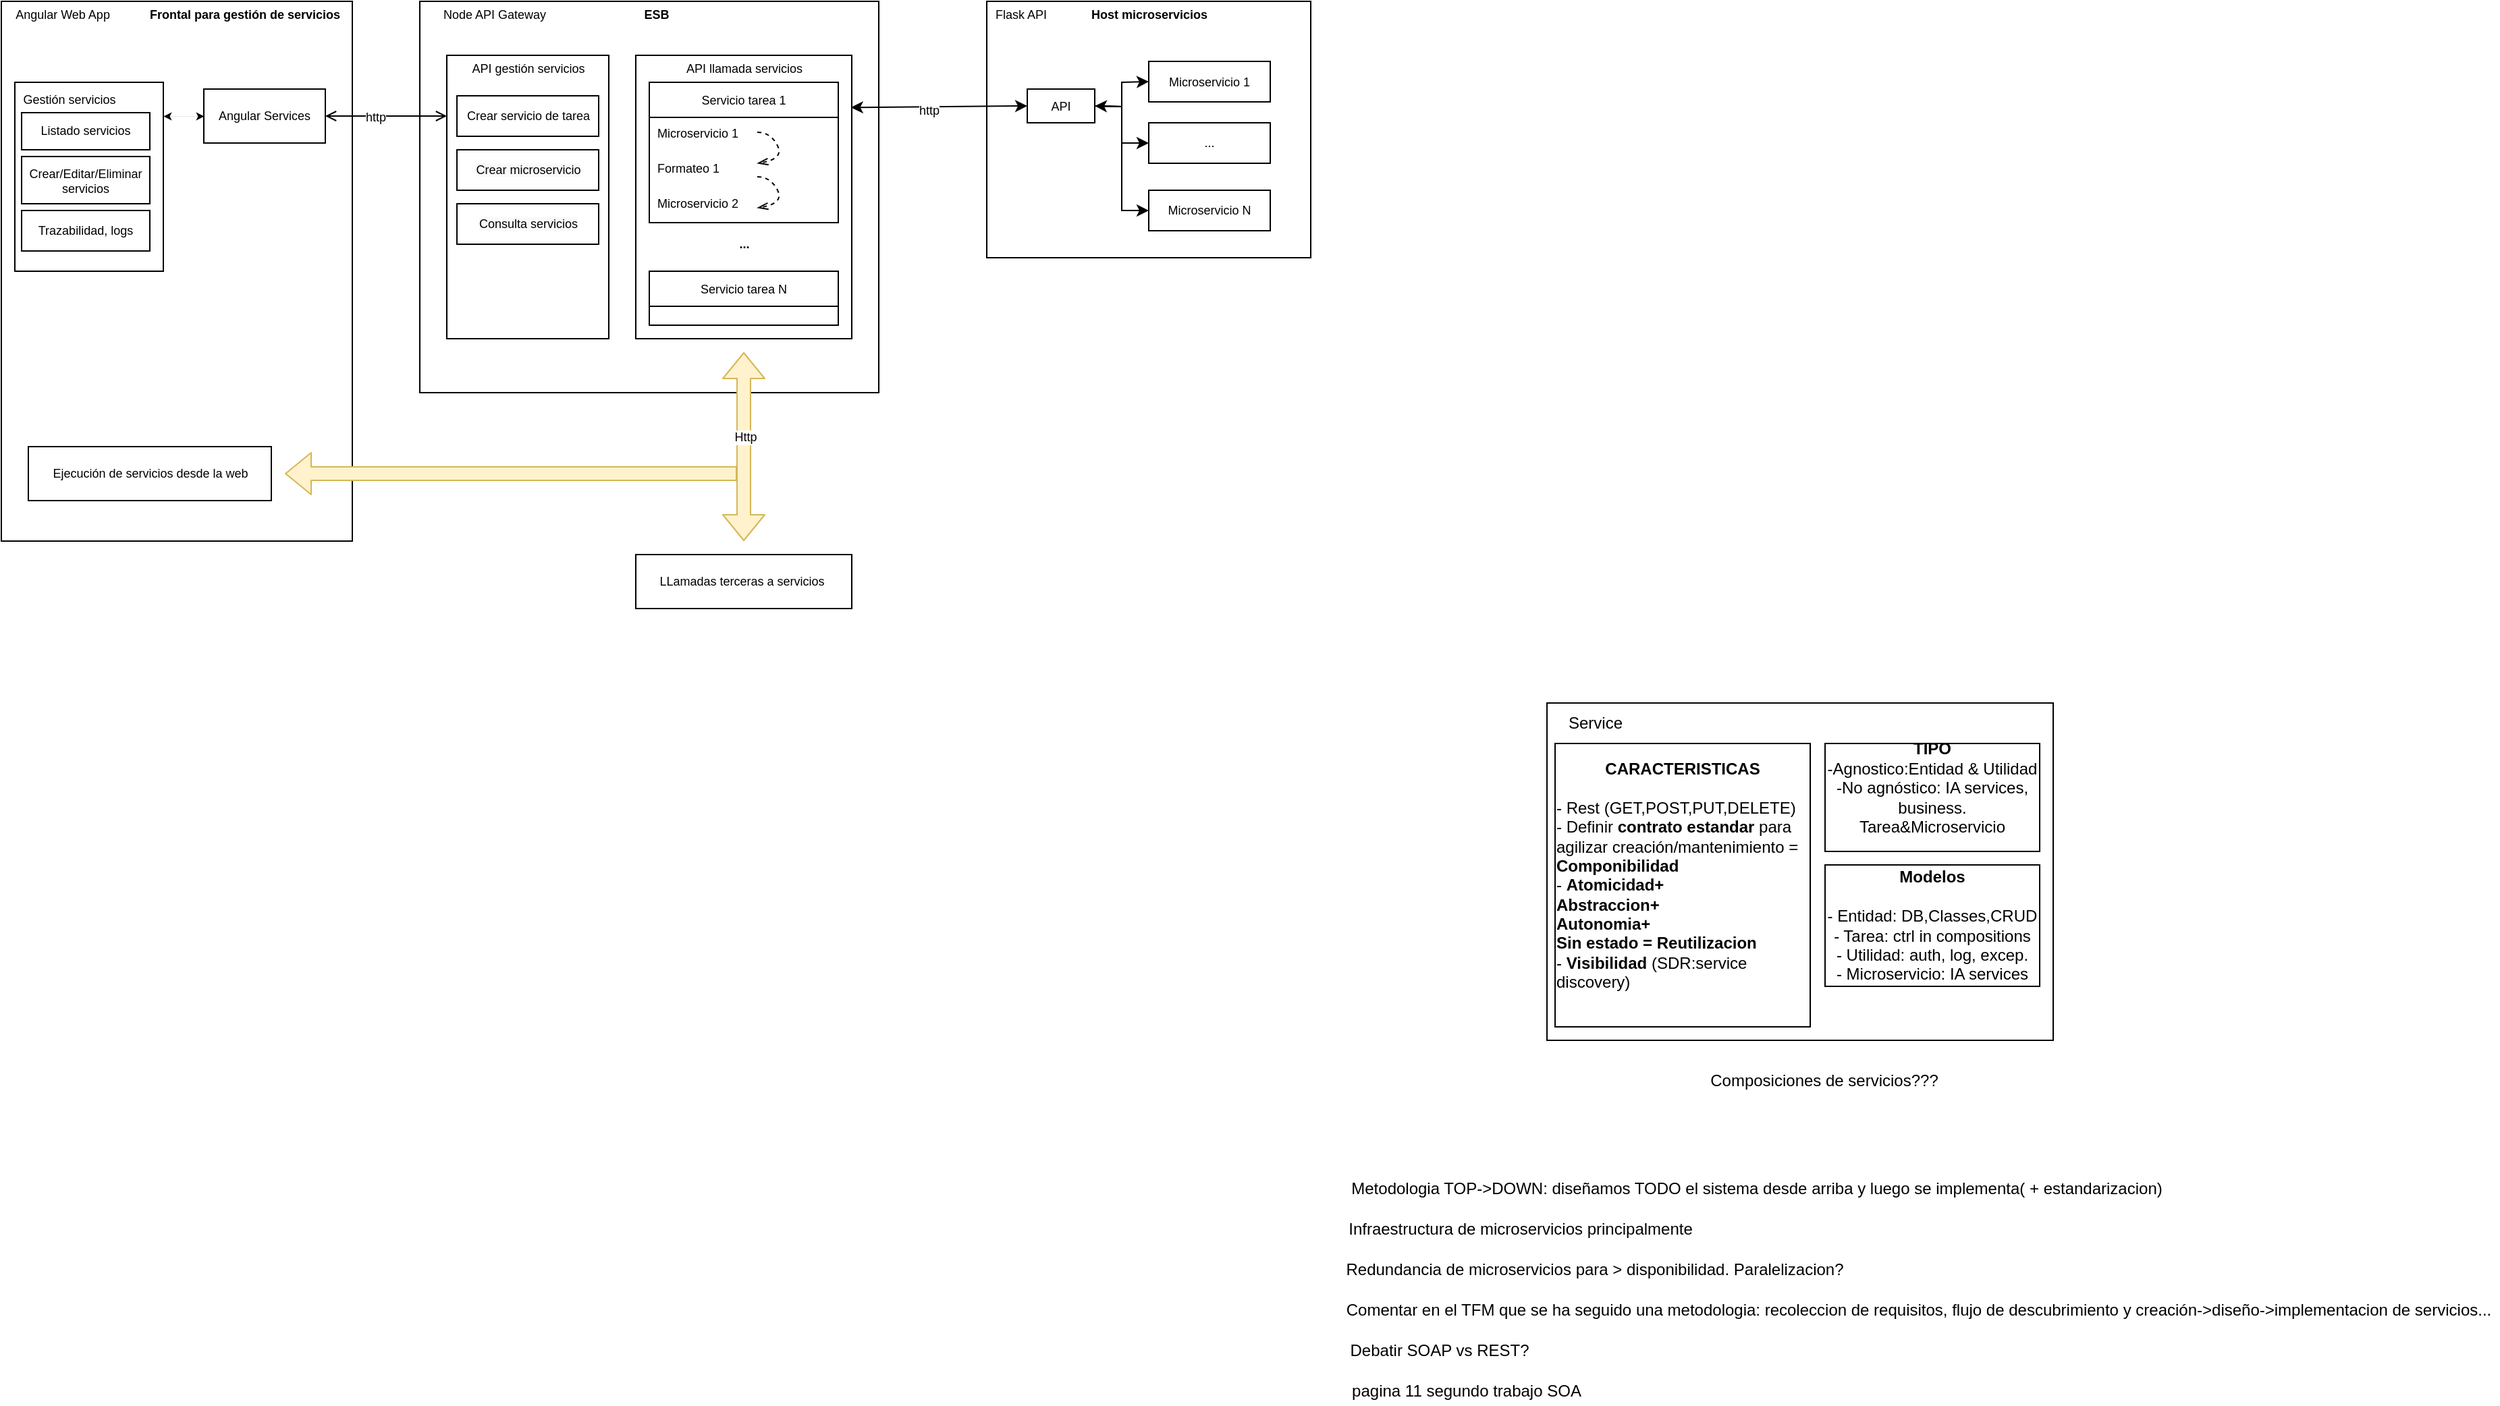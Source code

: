 <mxfile version="18.2.0" type="device" pages="2"><diagram id="kSwtA8MPBux2WmhT60Vk" name="Page-1"><mxGraphModel dx="1422" dy="781" grid="1" gridSize="10" guides="1" tooltips="1" connect="1" arrows="1" fold="1" page="1" pageScale="1" pageWidth="827" pageHeight="1169" math="0" shadow="0"><root><mxCell id="0"/><mxCell id="1" parent="0"/><mxCell id="LFRIOWNnJkut1N133B4v-2" value="" style="rounded=0;whiteSpace=wrap;html=1;" parent="1" vertex="1"><mxGeometry x="30" y="30" width="260" height="400" as="geometry"/></mxCell><mxCell id="LFRIOWNnJkut1N133B4v-3" value="" style="rounded=0;whiteSpace=wrap;html=1;" parent="1" vertex="1"><mxGeometry x="340" y="30" width="340" height="290" as="geometry"/></mxCell><mxCell id="C8WoTiUmXfGyJKSHjqTa-4" value="" style="rounded=0;whiteSpace=wrap;html=1;" parent="1" vertex="1"><mxGeometry x="1175" y="550" width="375" height="250" as="geometry"/></mxCell><mxCell id="C8WoTiUmXfGyJKSHjqTa-5" value="Service" style="text;html=1;strokeColor=none;fillColor=none;align=center;verticalAlign=middle;whiteSpace=wrap;rounded=0;" parent="1" vertex="1"><mxGeometry x="1181" y="550" width="60" height="30" as="geometry"/></mxCell><mxCell id="C8WoTiUmXfGyJKSHjqTa-6" value="&lt;b&gt;CARACTERISTICAS&lt;br&gt;&lt;br&gt;&lt;div style=&quot;text-align: left;&quot;&gt;&lt;span style=&quot;background-color: initial; font-weight: normal;&quot;&gt;- Rest (GET,POST,PUT,DELETE)&lt;/span&gt;&lt;/div&gt;&lt;/b&gt;&lt;div style=&quot;text-align: left;&quot;&gt;&lt;span style=&quot;background-color: initial;&quot;&gt;- Definir &lt;b&gt;contrato estandar &lt;/b&gt;para agilizar creación/mantenimiento = &lt;b&gt;Componibilidad&lt;/b&gt;&lt;/span&gt;&lt;/div&gt;&lt;div style=&quot;text-align: left;&quot;&gt;&lt;span style=&quot;background-color: initial;&quot;&gt;- &lt;b&gt;Atomicidad+&lt;/b&gt;&lt;/span&gt;&lt;/div&gt;&lt;div style=&quot;text-align: left;&quot;&gt;&lt;span style=&quot;background-color: initial;&quot;&gt;&lt;b&gt;Abstraccion+&lt;/b&gt;&lt;/span&gt;&lt;/div&gt;&lt;div style=&quot;text-align: left;&quot;&gt;&lt;span style=&quot;background-color: initial;&quot;&gt;&lt;b&gt;Autonomia+&lt;/b&gt;&lt;/span&gt;&lt;/div&gt;&lt;div style=&quot;text-align: left;&quot;&gt;&lt;b&gt;&lt;span style=&quot;background-color: initial;&quot;&gt;Sin estado =&amp;nbsp;&lt;/span&gt;&lt;span style=&quot;background-color: initial;&quot;&gt;Reutilizacion&lt;/span&gt;&lt;/b&gt;&lt;/div&gt;&lt;div style=&quot;text-align: left;&quot;&gt;&lt;span style=&quot;background-color: initial;&quot;&gt;- &lt;b&gt;Visibilidad &lt;/b&gt;(SDR:service discovery)&lt;/span&gt;&lt;/div&gt;&lt;div style=&quot;text-align: left;&quot;&gt;&lt;br&gt;&lt;/div&gt;" style="rounded=0;whiteSpace=wrap;html=1;" parent="1" vertex="1"><mxGeometry x="1181" y="580" width="189" height="210" as="geometry"/></mxCell><mxCell id="C8WoTiUmXfGyJKSHjqTa-7" value="&lt;b&gt;TIPO&lt;/b&gt;&lt;br&gt;-Agnostico:Entidad &amp;amp; Utilidad&lt;br&gt;-No agnóstico:&amp;nbsp;IA services, business. Tarea&amp;amp;Microservicio&lt;br&gt;&amp;nbsp;" style="rounded=0;whiteSpace=wrap;html=1;" parent="1" vertex="1"><mxGeometry x="1381" y="580" width="159" height="80" as="geometry"/></mxCell><mxCell id="C8WoTiUmXfGyJKSHjqTa-9" value="Composiciones de servicios???" style="text;html=1;align=center;verticalAlign=middle;resizable=0;points=[];autosize=1;strokeColor=none;fillColor=none;" parent="1" vertex="1"><mxGeometry x="1290" y="820" width="180" height="20" as="geometry"/></mxCell><mxCell id="C8WoTiUmXfGyJKSHjqTa-10" value="Metodologia TOP-&amp;gt;DOWN: diseñamos TODO el sistema desde arriba y luego se implementa( + estandarizacion)" style="text;html=1;align=center;verticalAlign=middle;resizable=0;points=[];autosize=1;strokeColor=none;fillColor=none;" parent="1" vertex="1"><mxGeometry x="1020" y="900" width="620" height="20" as="geometry"/></mxCell><mxCell id="C8WoTiUmXfGyJKSHjqTa-12" value="&lt;b&gt;Modelos&lt;br&gt;&lt;/b&gt;&lt;br&gt;- Entidad: DB,Classes,CRUD&lt;br&gt;- Tarea: ctrl in compositions&lt;br&gt;- Utilidad: auth, log, excep.&lt;br&gt;- Microservicio: IA services" style="rounded=0;whiteSpace=wrap;html=1;" parent="1" vertex="1"><mxGeometry x="1381" y="670" width="159" height="90" as="geometry"/></mxCell><mxCell id="C8WoTiUmXfGyJKSHjqTa-13" value="Infraestructura de microservicios principalmente" style="text;html=1;align=center;verticalAlign=middle;resizable=0;points=[];autosize=1;strokeColor=none;fillColor=none;" parent="1" vertex="1"><mxGeometry x="1020" y="930" width="270" height="20" as="geometry"/></mxCell><mxCell id="C8WoTiUmXfGyJKSHjqTa-14" value="Redundancia de microservicios para &amp;gt; disponibilidad. Paralelizacion?" style="text;html=1;align=center;verticalAlign=middle;resizable=0;points=[];autosize=1;strokeColor=none;fillColor=none;" parent="1" vertex="1"><mxGeometry x="1020" y="960" width="380" height="20" as="geometry"/></mxCell><mxCell id="C8WoTiUmXfGyJKSHjqTa-15" value="Comentar en el TFM que se ha seguido una metodologia: recoleccion de requisitos, flujo de descubrimiento y creación-&amp;gt;diseño-&amp;gt;implementacion de servicios..." style="text;html=1;align=center;verticalAlign=middle;resizable=0;points=[];autosize=1;strokeColor=none;fillColor=none;" parent="1" vertex="1"><mxGeometry x="1020" y="990" width="860" height="20" as="geometry"/></mxCell><mxCell id="C8WoTiUmXfGyJKSHjqTa-16" value="Debatir SOAP vs REST?" style="text;html=1;align=center;verticalAlign=middle;resizable=0;points=[];autosize=1;strokeColor=none;fillColor=none;" parent="1" vertex="1"><mxGeometry x="1020" y="1020" width="150" height="20" as="geometry"/></mxCell><mxCell id="C8WoTiUmXfGyJKSHjqTa-17" value="pagina 11 segundo trabajo SOA" style="text;html=1;align=center;verticalAlign=middle;resizable=0;points=[];autosize=1;strokeColor=none;fillColor=none;" parent="1" vertex="1"><mxGeometry x="1020" y="1050" width="190" height="20" as="geometry"/></mxCell><mxCell id="me5ipt9iLoKCVbUcVfFU-1" value="Angular Web App" style="text;html=1;align=center;verticalAlign=middle;resizable=0;points=[];autosize=1;strokeColor=none;fillColor=none;fontSize=9;" vertex="1" parent="1"><mxGeometry x="30" y="30" width="90" height="20" as="geometry"/></mxCell><mxCell id="me5ipt9iLoKCVbUcVfFU-2" value="&lt;b&gt;Frontal para gestión de servicios&lt;/b&gt;" style="text;html=1;align=center;verticalAlign=middle;resizable=0;points=[];autosize=1;strokeColor=none;fillColor=none;fontSize=9;" vertex="1" parent="1"><mxGeometry x="130" y="30" width="160" height="20" as="geometry"/></mxCell><mxCell id="me5ipt9iLoKCVbUcVfFU-5" value="" style="rounded=0;whiteSpace=wrap;html=1;fontSize=9;" vertex="1" parent="1"><mxGeometry x="40" y="90" width="110" height="140" as="geometry"/></mxCell><mxCell id="me5ipt9iLoKCVbUcVfFU-6" value="Angular Services" style="rounded=0;whiteSpace=wrap;html=1;fontSize=9;" vertex="1" parent="1"><mxGeometry x="180" y="95" width="90" height="40" as="geometry"/></mxCell><mxCell id="me5ipt9iLoKCVbUcVfFU-7" value="Node API Gateway" style="text;html=1;align=center;verticalAlign=middle;resizable=0;points=[];autosize=1;strokeColor=none;fillColor=none;fontSize=9;" vertex="1" parent="1"><mxGeometry x="350" y="30" width="90" height="20" as="geometry"/></mxCell><mxCell id="me5ipt9iLoKCVbUcVfFU-8" value="&lt;b&gt;ESB&lt;/b&gt;" style="text;html=1;align=center;verticalAlign=middle;resizable=0;points=[];autosize=1;strokeColor=none;fillColor=none;fontSize=9;" vertex="1" parent="1"><mxGeometry x="500" y="30" width="30" height="20" as="geometry"/></mxCell><mxCell id="me5ipt9iLoKCVbUcVfFU-9" value="" style="rounded=0;whiteSpace=wrap;html=1;fontSize=9;" vertex="1" parent="1"><mxGeometry x="360" y="70" width="120" height="210" as="geometry"/></mxCell><mxCell id="me5ipt9iLoKCVbUcVfFU-10" value="API gestión servicios" style="text;html=1;align=center;verticalAlign=middle;resizable=0;points=[];autosize=1;strokeColor=none;fillColor=none;fontSize=9;" vertex="1" parent="1"><mxGeometry x="370" y="70" width="100" height="20" as="geometry"/></mxCell><mxCell id="me5ipt9iLoKCVbUcVfFU-13" value="Crear servicio de tarea" style="whiteSpace=wrap;html=1;fontSize=9;" vertex="1" parent="1"><mxGeometry x="367.5" y="100" width="105" height="30" as="geometry"/></mxCell><mxCell id="me5ipt9iLoKCVbUcVfFU-14" value="&lt;span style=&quot;color: rgb(0, 0, 0); font-family: Helvetica; font-size: 9px; font-style: normal; font-variant-ligatures: normal; font-variant-caps: normal; font-weight: 400; letter-spacing: normal; orphans: 2; text-align: center; text-indent: 0px; text-transform: none; widows: 2; word-spacing: 0px; -webkit-text-stroke-width: 0px; background-color: rgb(248, 249, 250); text-decoration-thickness: initial; text-decoration-style: initial; text-decoration-color: initial; float: none; display: inline !important;&quot;&gt;Crear microservicio&lt;/span&gt;" style="rounded=0;whiteSpace=wrap;html=1;fontSize=9;" vertex="1" parent="1"><mxGeometry x="367.5" y="140" width="105" height="30" as="geometry"/></mxCell><mxCell id="me5ipt9iLoKCVbUcVfFU-16" value="" style="endArrow=open;html=1;rounded=0;fontSize=9;exitX=1;exitY=0.5;exitDx=0;exitDy=0;endFill=0;startArrow=open;startFill=0;" edge="1" parent="1" source="me5ipt9iLoKCVbUcVfFU-6"><mxGeometry width="50" height="50" relative="1" as="geometry"><mxPoint x="510" y="280" as="sourcePoint"/><mxPoint x="360" y="115" as="targetPoint"/><Array as="points"/></mxGeometry></mxCell><mxCell id="me5ipt9iLoKCVbUcVfFU-81" value="http" style="edgeLabel;html=1;align=center;verticalAlign=middle;resizable=0;points=[];fontSize=9;" vertex="1" connectable="0" parent="me5ipt9iLoKCVbUcVfFU-16"><mxGeometry x="-0.178" y="-1" relative="1" as="geometry"><mxPoint as="offset"/></mxGeometry></mxCell><mxCell id="me5ipt9iLoKCVbUcVfFU-22" value="" style="rounded=0;whiteSpace=wrap;html=1;fontSize=9;" vertex="1" parent="1"><mxGeometry x="760" y="30" width="240" height="190" as="geometry"/></mxCell><mxCell id="me5ipt9iLoKCVbUcVfFU-23" value="&lt;b&gt;Host microservicios&lt;/b&gt;" style="text;html=1;align=center;verticalAlign=middle;resizable=0;points=[];autosize=1;strokeColor=none;fillColor=none;fontSize=9;" vertex="1" parent="1"><mxGeometry x="830" y="30" width="100" height="20" as="geometry"/></mxCell><mxCell id="me5ipt9iLoKCVbUcVfFU-24" value="Flask API" style="text;html=1;align=center;verticalAlign=middle;resizable=0;points=[];autosize=1;strokeColor=none;fillColor=none;fontSize=9;" vertex="1" parent="1"><mxGeometry x="760" y="30" width="50" height="20" as="geometry"/></mxCell><mxCell id="me5ipt9iLoKCVbUcVfFU-25" value="" style="rounded=0;whiteSpace=wrap;html=1;fontSize=9;" vertex="1" parent="1"><mxGeometry x="790" y="95" width="50" height="25" as="geometry"/></mxCell><mxCell id="me5ipt9iLoKCVbUcVfFU-26" value="API" style="text;html=1;strokeColor=none;fillColor=none;align=center;verticalAlign=middle;whiteSpace=wrap;rounded=0;fontSize=9;" vertex="1" parent="1"><mxGeometry x="800" y="100" width="30" height="15" as="geometry"/></mxCell><mxCell id="me5ipt9iLoKCVbUcVfFU-27" value="Microservicio 1" style="rounded=0;whiteSpace=wrap;html=1;fontSize=9;" vertex="1" parent="1"><mxGeometry x="880" y="74.5" width="90" height="30" as="geometry"/></mxCell><mxCell id="me5ipt9iLoKCVbUcVfFU-28" value="..." style="rounded=0;whiteSpace=wrap;html=1;fontSize=9;" vertex="1" parent="1"><mxGeometry x="880" y="120" width="90" height="30" as="geometry"/></mxCell><mxCell id="me5ipt9iLoKCVbUcVfFU-30" value="" style="endArrow=classic;startArrow=classic;html=1;rounded=0;fontSize=9;exitX=0;exitY=0.5;exitDx=0;exitDy=0;entryX=1;entryY=0.5;entryDx=0;entryDy=0;" edge="1" parent="1" source="me5ipt9iLoKCVbUcVfFU-27" target="me5ipt9iLoKCVbUcVfFU-25"><mxGeometry width="50" height="50" relative="1" as="geometry"><mxPoint x="450" y="280" as="sourcePoint"/><mxPoint x="500" y="230" as="targetPoint"/><Array as="points"><mxPoint x="860" y="90"/><mxPoint x="860" y="108"/></Array></mxGeometry></mxCell><mxCell id="me5ipt9iLoKCVbUcVfFU-31" value="" style="endArrow=classic;html=1;rounded=0;fontSize=9;entryX=0;entryY=0.5;entryDx=0;entryDy=0;exitX=1;exitY=0.5;exitDx=0;exitDy=0;" edge="1" parent="1" source="me5ipt9iLoKCVbUcVfFU-25" target="me5ipt9iLoKCVbUcVfFU-28"><mxGeometry width="50" height="50" relative="1" as="geometry"><mxPoint x="450" y="280" as="sourcePoint"/><mxPoint x="500" y="230" as="targetPoint"/><Array as="points"><mxPoint x="860" y="108"/><mxPoint x="860" y="135"/></Array></mxGeometry></mxCell><mxCell id="me5ipt9iLoKCVbUcVfFU-32" value="Microservicio N" style="rounded=0;whiteSpace=wrap;html=1;fontSize=9;" vertex="1" parent="1"><mxGeometry x="880" y="170" width="90" height="30" as="geometry"/></mxCell><mxCell id="me5ipt9iLoKCVbUcVfFU-53" value="" style="rounded=0;whiteSpace=wrap;html=1;labelBackgroundColor=none;fontSize=9;strokeWidth=1;" vertex="1" parent="1"><mxGeometry x="500" y="70" width="160" height="210" as="geometry"/></mxCell><mxCell id="me5ipt9iLoKCVbUcVfFU-54" value="API llamada servicios" style="text;html=1;align=center;verticalAlign=middle;resizable=0;points=[];autosize=1;strokeColor=none;fillColor=none;fontSize=9;" vertex="1" parent="1"><mxGeometry x="530" y="70" width="100" height="20" as="geometry"/></mxCell><mxCell id="me5ipt9iLoKCVbUcVfFU-46" value="Servicio tarea 1" style="swimlane;fontStyle=0;childLayout=stackLayout;horizontal=1;startSize=26;fillColor=none;horizontalStack=0;resizeParent=1;resizeParentMax=0;resizeLast=0;collapsible=1;marginBottom=0;fontSize=9;strokeWidth=1;" vertex="1" parent="1"><mxGeometry x="510" y="90" width="140" height="104" as="geometry"><mxRectangle x="500" y="70" width="100" height="26" as="alternateBounds"/></mxGeometry></mxCell><mxCell id="me5ipt9iLoKCVbUcVfFU-47" value="Microservicio 1" style="text;strokeColor=none;fillColor=none;align=left;verticalAlign=top;spacingLeft=4;spacingRight=4;overflow=hidden;rotatable=0;points=[[0,0.5],[1,0.5]];portConstraint=eastwest;fontSize=9;labelBackgroundColor=none;" vertex="1" parent="me5ipt9iLoKCVbUcVfFU-46"><mxGeometry y="26" width="140" height="26" as="geometry"/></mxCell><mxCell id="me5ipt9iLoKCVbUcVfFU-51" value="" style="endArrow=openThin;html=1;fontSize=9;curved=1;dashed=1;endFill=0;" edge="1" parent="me5ipt9iLoKCVbUcVfFU-46"><mxGeometry width="50" height="50" relative="1" as="geometry"><mxPoint x="80" y="37" as="sourcePoint"/><mxPoint x="80" y="60" as="targetPoint"/><Array as="points"><mxPoint x="90" y="37"/><mxPoint x="100" y="57"/></Array></mxGeometry></mxCell><mxCell id="me5ipt9iLoKCVbUcVfFU-48" value="Formateo 1" style="text;strokeColor=none;fillColor=none;align=left;verticalAlign=top;spacingLeft=4;spacingRight=4;overflow=hidden;rotatable=0;points=[[0,0.5],[1,0.5]];portConstraint=eastwest;fontSize=9;" vertex="1" parent="me5ipt9iLoKCVbUcVfFU-46"><mxGeometry y="52" width="140" height="26" as="geometry"/></mxCell><mxCell id="me5ipt9iLoKCVbUcVfFU-52" value="" style="endArrow=openThin;html=1;fontSize=9;curved=1;dashed=1;endFill=0;" edge="1" parent="me5ipt9iLoKCVbUcVfFU-46"><mxGeometry width="50" height="50" relative="1" as="geometry"><mxPoint x="80.0" y="70" as="sourcePoint"/><mxPoint x="80.0" y="93.0" as="targetPoint"/><Array as="points"><mxPoint x="90" y="70"/><mxPoint x="100" y="90"/></Array></mxGeometry></mxCell><mxCell id="me5ipt9iLoKCVbUcVfFU-49" value="Microservicio 2" style="text;strokeColor=none;fillColor=none;align=left;verticalAlign=top;spacingLeft=4;spacingRight=4;overflow=hidden;rotatable=0;points=[[0,0.5],[1,0.5]];portConstraint=eastwest;fontSize=9;" vertex="1" parent="me5ipt9iLoKCVbUcVfFU-46"><mxGeometry y="78" width="140" height="26" as="geometry"/></mxCell><mxCell id="me5ipt9iLoKCVbUcVfFU-61" value="Servicio tarea N" style="swimlane;fontStyle=0;childLayout=stackLayout;horizontal=1;startSize=26;fillColor=none;horizontalStack=0;resizeParent=1;resizeParentMax=0;resizeLast=0;collapsible=1;marginBottom=0;fontSize=9;strokeWidth=1;" vertex="1" parent="1"><mxGeometry x="510" y="230" width="140" height="40" as="geometry"><mxRectangle x="500" y="70" width="100" height="26" as="alternateBounds"/></mxGeometry></mxCell><mxCell id="me5ipt9iLoKCVbUcVfFU-62" value="&lt;b&gt;...&lt;/b&gt;" style="text;html=1;align=center;verticalAlign=middle;resizable=0;points=[];autosize=1;strokeColor=none;fillColor=none;fontSize=9;" vertex="1" parent="1"><mxGeometry x="570" y="200" width="20" height="20" as="geometry"/></mxCell><mxCell id="me5ipt9iLoKCVbUcVfFU-63" value="Gestión servicios" style="text;html=1;align=center;verticalAlign=middle;resizable=0;points=[];autosize=1;strokeColor=none;fillColor=none;fontSize=9;" vertex="1" parent="1"><mxGeometry x="40" y="92.5" width="80" height="20" as="geometry"/></mxCell><mxCell id="me5ipt9iLoKCVbUcVfFU-65" value="Trazabilidad, logs" style="rounded=0;whiteSpace=wrap;html=1;labelBackgroundColor=none;fontSize=9;strokeWidth=1;" vertex="1" parent="1"><mxGeometry x="45" y="185" width="95" height="30" as="geometry"/></mxCell><mxCell id="me5ipt9iLoKCVbUcVfFU-66" value="Listado servicios" style="rounded=0;whiteSpace=wrap;html=1;labelBackgroundColor=none;fontSize=9;strokeWidth=1;" vertex="1" parent="1"><mxGeometry x="45" y="112.5" width="95" height="27.5" as="geometry"/></mxCell><mxCell id="me5ipt9iLoKCVbUcVfFU-67" value="Crear/Editar/Eliminar servicios" style="rounded=0;whiteSpace=wrap;html=1;labelBackgroundColor=none;fontSize=9;strokeWidth=1;" vertex="1" parent="1"><mxGeometry x="45" y="145" width="95" height="35" as="geometry"/></mxCell><mxCell id="me5ipt9iLoKCVbUcVfFU-68" value="" style="endArrow=classic;startArrow=classic;html=1;dashed=1;fontSize=9;strokeWidth=0;curved=1;entryX=0;entryY=0.5;entryDx=0;entryDy=0;" edge="1" parent="1" target="me5ipt9iLoKCVbUcVfFU-6"><mxGeometry width="50" height="50" relative="1" as="geometry"><mxPoint x="150" y="115" as="sourcePoint"/><mxPoint x="500" y="220" as="targetPoint"/></mxGeometry></mxCell><mxCell id="me5ipt9iLoKCVbUcVfFU-69" value="&lt;span style=&quot;color: rgb(0, 0, 0); font-family: Helvetica; font-size: 9px; font-style: normal; font-variant-ligatures: normal; font-variant-caps: normal; font-weight: 400; letter-spacing: normal; orphans: 2; text-align: center; text-indent: 0px; text-transform: none; widows: 2; word-spacing: 0px; -webkit-text-stroke-width: 0px; background-color: rgb(248, 249, 250); text-decoration-thickness: initial; text-decoration-style: initial; text-decoration-color: initial; float: none; display: inline !important;&quot;&gt;Consulta servicios&lt;/span&gt;" style="rounded=0;whiteSpace=wrap;html=1;fontSize=9;" vertex="1" parent="1"><mxGeometry x="367.5" y="180" width="105" height="30" as="geometry"/></mxCell><mxCell id="me5ipt9iLoKCVbUcVfFU-71" value="" style="rounded=0;whiteSpace=wrap;html=1;labelBackgroundColor=none;fontSize=9;strokeWidth=1;" vertex="1" parent="1"><mxGeometry x="50" y="360" width="180" height="40" as="geometry"/></mxCell><mxCell id="me5ipt9iLoKCVbUcVfFU-72" value="Ejecución de servicios desde la web" style="text;html=1;align=center;verticalAlign=middle;resizable=0;points=[];autosize=1;strokeColor=none;fillColor=none;fontSize=9;" vertex="1" parent="1"><mxGeometry x="60" y="370" width="160" height="20" as="geometry"/></mxCell><mxCell id="me5ipt9iLoKCVbUcVfFU-73" value="" style="endArrow=classic;startArrow=classic;html=1;fontSize=9;strokeWidth=1;curved=1;entryX=0.996;entryY=0.184;entryDx=0;entryDy=0;entryPerimeter=0;exitX=0;exitY=0.5;exitDx=0;exitDy=0;" edge="1" parent="1" source="me5ipt9iLoKCVbUcVfFU-25" target="me5ipt9iLoKCVbUcVfFU-53"><mxGeometry width="50" height="50" relative="1" as="geometry"><mxPoint x="730" y="350" as="sourcePoint"/><mxPoint x="500" y="220" as="targetPoint"/></mxGeometry></mxCell><mxCell id="me5ipt9iLoKCVbUcVfFU-82" value="http" style="edgeLabel;html=1;align=center;verticalAlign=middle;resizable=0;points=[];fontSize=9;" vertex="1" connectable="0" parent="me5ipt9iLoKCVbUcVfFU-73"><mxGeometry x="0.124" y="3" relative="1" as="geometry"><mxPoint as="offset"/></mxGeometry></mxCell><mxCell id="me5ipt9iLoKCVbUcVfFU-76" value="" style="endArrow=classic;html=1;rounded=0;fontSize=9;entryX=0;entryY=0.5;entryDx=0;entryDy=0;exitX=1;exitY=0.5;exitDx=0;exitDy=0;" edge="1" parent="1" source="me5ipt9iLoKCVbUcVfFU-25" target="me5ipt9iLoKCVbUcVfFU-32"><mxGeometry width="50" height="50" relative="1" as="geometry"><mxPoint x="850" y="117.5" as="sourcePoint"/><mxPoint x="890" y="145.0" as="targetPoint"/><Array as="points"><mxPoint x="860" y="108"/><mxPoint x="860" y="185"/><mxPoint x="870" y="185"/></Array></mxGeometry></mxCell><mxCell id="me5ipt9iLoKCVbUcVfFU-77" value="LLamadas terceras a servicios&amp;nbsp;" style="rounded=0;whiteSpace=wrap;html=1;labelBackgroundColor=none;fontSize=9;strokeWidth=1;" vertex="1" parent="1"><mxGeometry x="500" y="440" width="160" height="40" as="geometry"/></mxCell><mxCell id="me5ipt9iLoKCVbUcVfFU-78" value="" style="shape=flexArrow;endArrow=classic;startArrow=classic;html=1;fontSize=9;strokeWidth=1;curved=1;fillColor=#fff2cc;strokeColor=#d6b656;" edge="1" parent="1"><mxGeometry width="100" height="100" relative="1" as="geometry"><mxPoint x="580" y="430" as="sourcePoint"/><mxPoint x="580" y="290" as="targetPoint"/></mxGeometry></mxCell><mxCell id="me5ipt9iLoKCVbUcVfFU-84" value="Http" style="edgeLabel;html=1;align=center;verticalAlign=middle;resizable=0;points=[];fontSize=9;" vertex="1" connectable="0" parent="me5ipt9iLoKCVbUcVfFU-78"><mxGeometry x="0.103" y="-1" relative="1" as="geometry"><mxPoint as="offset"/></mxGeometry></mxCell><mxCell id="me5ipt9iLoKCVbUcVfFU-80" value="" style="shape=flexArrow;endArrow=classic;html=1;fontSize=9;strokeWidth=1;curved=1;fillColor=#fff2cc;strokeColor=#d6b656;" edge="1" parent="1"><mxGeometry width="50" height="50" relative="1" as="geometry"><mxPoint x="575" y="380" as="sourcePoint"/><mxPoint x="240" y="380" as="targetPoint"/></mxGeometry></mxCell></root></mxGraphModel></diagram><diagram id="aH9vKEMGwDEY28pCfCPZ" name="Page-2"><mxGraphModel dx="1422" dy="781" grid="1" gridSize="10" guides="1" tooltips="1" connect="1" arrows="1" fold="1" page="1" pageScale="1" pageWidth="827" pageHeight="1169" math="0" shadow="0"><root><mxCell id="0"/><mxCell id="1" parent="0"/><mxCell id="lL-SZ3hHJT7RRUp27_Zz-1" value="" style="rounded=0;whiteSpace=wrap;html=1;" parent="1" vertex="1"><mxGeometry x="20" y="20" width="740" height="450" as="geometry"/></mxCell><mxCell id="lL-SZ3hHJT7RRUp27_Zz-3" value="" style="rounded=0;whiteSpace=wrap;html=1;" parent="1" vertex="1"><mxGeometry x="1110" y="120" width="410" height="540" as="geometry"/></mxCell><mxCell id="lL-SZ3hHJT7RRUp27_Zz-4" value="Node API Gateway - ESB" style="text;html=1;align=center;verticalAlign=middle;resizable=0;points=[];autosize=1;strokeColor=none;fillColor=none;" parent="1" vertex="1"><mxGeometry x="1120" y="130" width="150" height="20" as="geometry"/></mxCell><mxCell id="lL-SZ3hHJT7RRUp27_Zz-6" value="" style="rounded=0;whiteSpace=wrap;html=1;fillColor=#dae8fc;strokeColor=#6c8ebf;" parent="1" vertex="1"><mxGeometry x="20" y="60" width="130" height="410" as="geometry"/></mxCell><mxCell id="lL-SZ3hHJT7RRUp27_Zz-9" value="" style="rounded=0;whiteSpace=wrap;html=1;fillColor=#dae8fc;strokeColor=#6c8ebf;" parent="1" vertex="1"><mxGeometry x="20" y="20" width="740" height="40" as="geometry"/></mxCell><mxCell id="lL-SZ3hHJT7RRUp27_Zz-7" value="Inventario de servicios" style="rounded=0;whiteSpace=wrap;html=1;" parent="1" vertex="1"><mxGeometry x="20" y="60" width="130" height="40" as="geometry"/></mxCell><mxCell id="lL-SZ3hHJT7RRUp27_Zz-10" value="Login" style="rounded=0;whiteSpace=wrap;html=1;" parent="1" vertex="1"><mxGeometry x="680" y="20" width="80" height="40" as="geometry"/></mxCell><mxCell id="lL-SZ3hHJT7RRUp27_Zz-11" value="SuperIA" style="text;html=1;align=center;verticalAlign=middle;resizable=0;points=[];autosize=1;strokeColor=none;fillColor=none;" parent="1" vertex="1"><mxGeometry x="30" y="30" width="60" height="20" as="geometry"/></mxCell><mxCell id="lL-SZ3hHJT7RRUp27_Zz-12" value="Tarea" style="rounded=0;whiteSpace=wrap;html=1;" parent="1" vertex="1"><mxGeometry x="60" y="100" width="90" height="30" as="geometry"/></mxCell><mxCell id="lL-SZ3hHJT7RRUp27_Zz-13" value="Microservicio" style="rounded=0;whiteSpace=wrap;html=1;" parent="1" vertex="1"><mxGeometry x="60" y="130" width="90" height="30" as="geometry"/></mxCell><mxCell id="lL-SZ3hHJT7RRUp27_Zz-15" value="Servicios de tarea" style="rounded=0;whiteSpace=wrap;html=1;fillColor=#dae8fc;strokeColor=#6c8ebf;" parent="1" vertex="1"><mxGeometry x="190" y="90" width="100" height="30" as="geometry"/></mxCell><mxCell id="lL-SZ3hHJT7RRUp27_Zz-16" value="" style="rounded=0;whiteSpace=wrap;html=1;" parent="1" vertex="1"><mxGeometry x="190" y="120" width="490" height="310" as="geometry"/></mxCell><mxCell id="lL-SZ3hHJT7RRUp27_Zz-17" value="" style="rounded=0;whiteSpace=wrap;html=1;" parent="1" vertex="1"><mxGeometry x="190" y="120" width="490" height="30" as="geometry"/></mxCell><mxCell id="lL-SZ3hHJT7RRUp27_Zz-18" value="Servicio tarea 1" style="text;html=1;align=center;verticalAlign=middle;resizable=0;points=[];autosize=1;strokeColor=none;fillColor=none;" parent="1" vertex="1"><mxGeometry x="190" y="125" width="100" height="20" as="geometry"/></mxCell><mxCell id="lL-SZ3hHJT7RRUp27_Zz-19" value="Editar - Eliminar" style="text;html=1;align=center;verticalAlign=middle;resizable=0;points=[];autosize=1;strokeColor=none;fillColor=none;" parent="1" vertex="1"><mxGeometry x="540" y="125" width="100" height="20" as="geometry"/></mxCell><mxCell id="lL-SZ3hHJT7RRUp27_Zz-20" value="" style="rounded=0;whiteSpace=wrap;html=1;fillColor=#E8E8E8;" parent="1" vertex="1"><mxGeometry x="190" y="260" width="490" height="30" as="geometry"/></mxCell><mxCell id="lL-SZ3hHJT7RRUp27_Zz-21" value="Servicio tarea 2" style="text;html=1;align=center;verticalAlign=middle;resizable=0;points=[];autosize=1;strokeColor=none;fillColor=none;" parent="1" vertex="1"><mxGeometry x="190" y="265" width="100" height="20" as="geometry"/></mxCell><mxCell id="lL-SZ3hHJT7RRUp27_Zz-22" value="Editar - Eliminar" style="text;html=1;align=center;verticalAlign=middle;resizable=0;points=[];autosize=1;strokeColor=none;fillColor=none;" parent="1" vertex="1"><mxGeometry x="540" y="265" width="100" height="20" as="geometry"/></mxCell><mxCell id="lL-SZ3hHJT7RRUp27_Zz-29" value="" style="triangle;whiteSpace=wrap;html=1;rotation=-90;" parent="1" vertex="1"><mxGeometry x="660" y="130" width="10" height="10" as="geometry"/></mxCell><mxCell id="lL-SZ3hHJT7RRUp27_Zz-30" value="" style="triangle;whiteSpace=wrap;html=1;rotation=90;" parent="1" vertex="1"><mxGeometry x="660" y="270" width="10" height="10" as="geometry"/></mxCell><mxCell id="lL-SZ3hHJT7RRUp27_Zz-32" value="" style="rounded=0;whiteSpace=wrap;html=1;" parent="1" vertex="1"><mxGeometry x="190" y="290" width="490" height="30" as="geometry"/></mxCell><mxCell id="lL-SZ3hHJT7RRUp27_Zz-33" value="Servicio tarea 3" style="text;html=1;align=center;verticalAlign=middle;resizable=0;points=[];autosize=1;strokeColor=none;fillColor=none;" parent="1" vertex="1"><mxGeometry x="190" y="295" width="100" height="20" as="geometry"/></mxCell><mxCell id="lL-SZ3hHJT7RRUp27_Zz-34" value="Editar - Eliminar" style="text;html=1;align=center;verticalAlign=middle;resizable=0;points=[];autosize=1;strokeColor=none;fillColor=none;" parent="1" vertex="1"><mxGeometry x="540" y="295" width="100" height="20" as="geometry"/></mxCell><mxCell id="lL-SZ3hHJT7RRUp27_Zz-35" value="" style="triangle;whiteSpace=wrap;html=1;rotation=90;" parent="1" vertex="1"><mxGeometry x="660" y="300" width="10" height="10" as="geometry"/></mxCell><mxCell id="lL-SZ3hHJT7RRUp27_Zz-37" value="" style="shape=cube;whiteSpace=wrap;html=1;boundedLbl=1;backgroundOutline=1;darkOpacity=0.05;darkOpacity2=0.1;" parent="1" vertex="1"><mxGeometry x="260" y="180" width="110" height="50" as="geometry"/></mxCell><mxCell id="Z5ZLrqj8hMmxRgHSuCvr-3" value="" style="edgeStyle=orthogonalEdgeStyle;rounded=0;orthogonalLoop=1;jettySize=auto;html=1;" edge="1" parent="1" source="lL-SZ3hHJT7RRUp27_Zz-40" target="Z5ZLrqj8hMmxRgHSuCvr-1"><mxGeometry relative="1" as="geometry"><Array as="points"><mxPoint x="620" y="210"/><mxPoint x="620" y="210"/></Array></mxGeometry></mxCell><mxCell id="lL-SZ3hHJT7RRUp27_Zz-40" value="" style="shape=cube;whiteSpace=wrap;html=1;boundedLbl=1;backgroundOutline=1;darkOpacity=0.05;darkOpacity2=0.1;" parent="1" vertex="1"><mxGeometry x="500" y="180" width="110" height="50" as="geometry"/></mxCell><mxCell id="lL-SZ3hHJT7RRUp27_Zz-68" style="edgeStyle=orthogonalEdgeStyle;rounded=0;orthogonalLoop=1;jettySize=auto;html=1;exitX=1;exitY=0.25;exitDx=0;exitDy=0;entryX=0;entryY=0.5;entryDx=0;entryDy=0;" parent="1" source="lL-SZ3hHJT7RRUp27_Zz-46" target="lL-SZ3hHJT7RRUp27_Zz-64" edge="1"><mxGeometry relative="1" as="geometry"><Array as="points"><mxPoint x="401" y="207"/></Array></mxGeometry></mxCell><mxCell id="lL-SZ3hHJT7RRUp27_Zz-46" value="Microservicio 1" style="text;html=1;strokeColor=none;fillColor=none;align=center;verticalAlign=middle;whiteSpace=wrap;rounded=0;" parent="1" vertex="1"><mxGeometry x="280" y="200" width="90" height="30" as="geometry"/></mxCell><mxCell id="lL-SZ3hHJT7RRUp27_Zz-47" value="Microservicio 2" style="text;html=1;strokeColor=none;fillColor=none;align=center;verticalAlign=middle;whiteSpace=wrap;rounded=0;" parent="1" vertex="1"><mxGeometry x="520" y="200" width="90" height="30" as="geometry"/></mxCell><mxCell id="lL-SZ3hHJT7RRUp27_Zz-69" style="edgeStyle=orthogonalEdgeStyle;rounded=0;orthogonalLoop=1;jettySize=auto;html=1;exitX=1;exitY=0.5;exitDx=0;exitDy=0;" parent="1" source="lL-SZ3hHJT7RRUp27_Zz-64" target="lL-SZ3hHJT7RRUp27_Zz-40" edge="1"><mxGeometry relative="1" as="geometry"/></mxCell><mxCell id="lL-SZ3hHJT7RRUp27_Zz-64" value="Formateo" style="shape=step;perimeter=stepPerimeter;whiteSpace=wrap;html=1;fixedSize=1;size=10.0;" parent="1" vertex="1"><mxGeometry x="391" y="190" width="80" height="30" as="geometry"/></mxCell><mxCell id="lL-SZ3hHJT7RRUp27_Zz-67" style="edgeStyle=orthogonalEdgeStyle;rounded=0;orthogonalLoop=1;jettySize=auto;html=1;exitX=1;exitY=0.5;exitDx=0;exitDy=0;" parent="1" source="lL-SZ3hHJT7RRUp27_Zz-65" target="lL-SZ3hHJT7RRUp27_Zz-37" edge="1"><mxGeometry relative="1" as="geometry"/></mxCell><mxCell id="lL-SZ3hHJT7RRUp27_Zz-65" value="&lt;font style=&quot;font-size: 9px;&quot;&gt;Input&lt;/font&gt;" style="ellipse;shape=doubleEllipse;whiteSpace=wrap;html=1;aspect=fixed;" parent="1" vertex="1"><mxGeometry x="200" y="185" width="40" height="40" as="geometry"/></mxCell><mxCell id="lL-SZ3hHJT7RRUp27_Zz-76" value="" style="rounded=0;whiteSpace=wrap;html=1;fillColor=#E8E8E8;" parent="1" vertex="1"><mxGeometry x="190" y="320" width="490" height="30" as="geometry"/></mxCell><mxCell id="lL-SZ3hHJT7RRUp27_Zz-75" value="..." style="text;html=1;align=center;verticalAlign=middle;resizable=0;points=[];autosize=1;strokeColor=none;fillColor=none;fontStyle=1" parent="1" vertex="1"><mxGeometry x="420" y="325" width="30" height="20" as="geometry"/></mxCell><mxCell id="lL-SZ3hHJT7RRUp27_Zz-77" value="Cada microservicio podría implementarse como una API REST sencilla en python con &lt;b&gt;flask&lt;/b&gt;" style="text;html=1;align=center;verticalAlign=middle;resizable=0;points=[];autosize=1;strokeColor=none;fillColor=none;" parent="1" vertex="1"><mxGeometry x="50" y="500" width="500" height="20" as="geometry"/></mxCell><mxCell id="lL-SZ3hHJT7RRUp27_Zz-78" value="Habría que crear &lt;b&gt;hosts de microservicios&lt;/b&gt;. Un host es un Web API que publica la funcionalidad de los microservicios en forma de recursos REST&amp;nbsp;" style="text;html=1;align=center;verticalAlign=middle;resizable=0;points=[];autosize=1;strokeColor=none;fillColor=none;" parent="1" vertex="1"><mxGeometry x="50" y="520" width="800" height="20" as="geometry"/></mxCell><mxCell id="Z5ZLrqj8hMmxRgHSuCvr-1" value="&lt;font style=&quot;font-size: 9px;&quot;&gt;Output&lt;/font&gt;" style="ellipse;shape=doubleEllipse;whiteSpace=wrap;html=1;aspect=fixed;" vertex="1" parent="1"><mxGeometry x="630" y="190" width="40" height="40" as="geometry"/></mxCell></root></mxGraphModel></diagram></mxfile>
